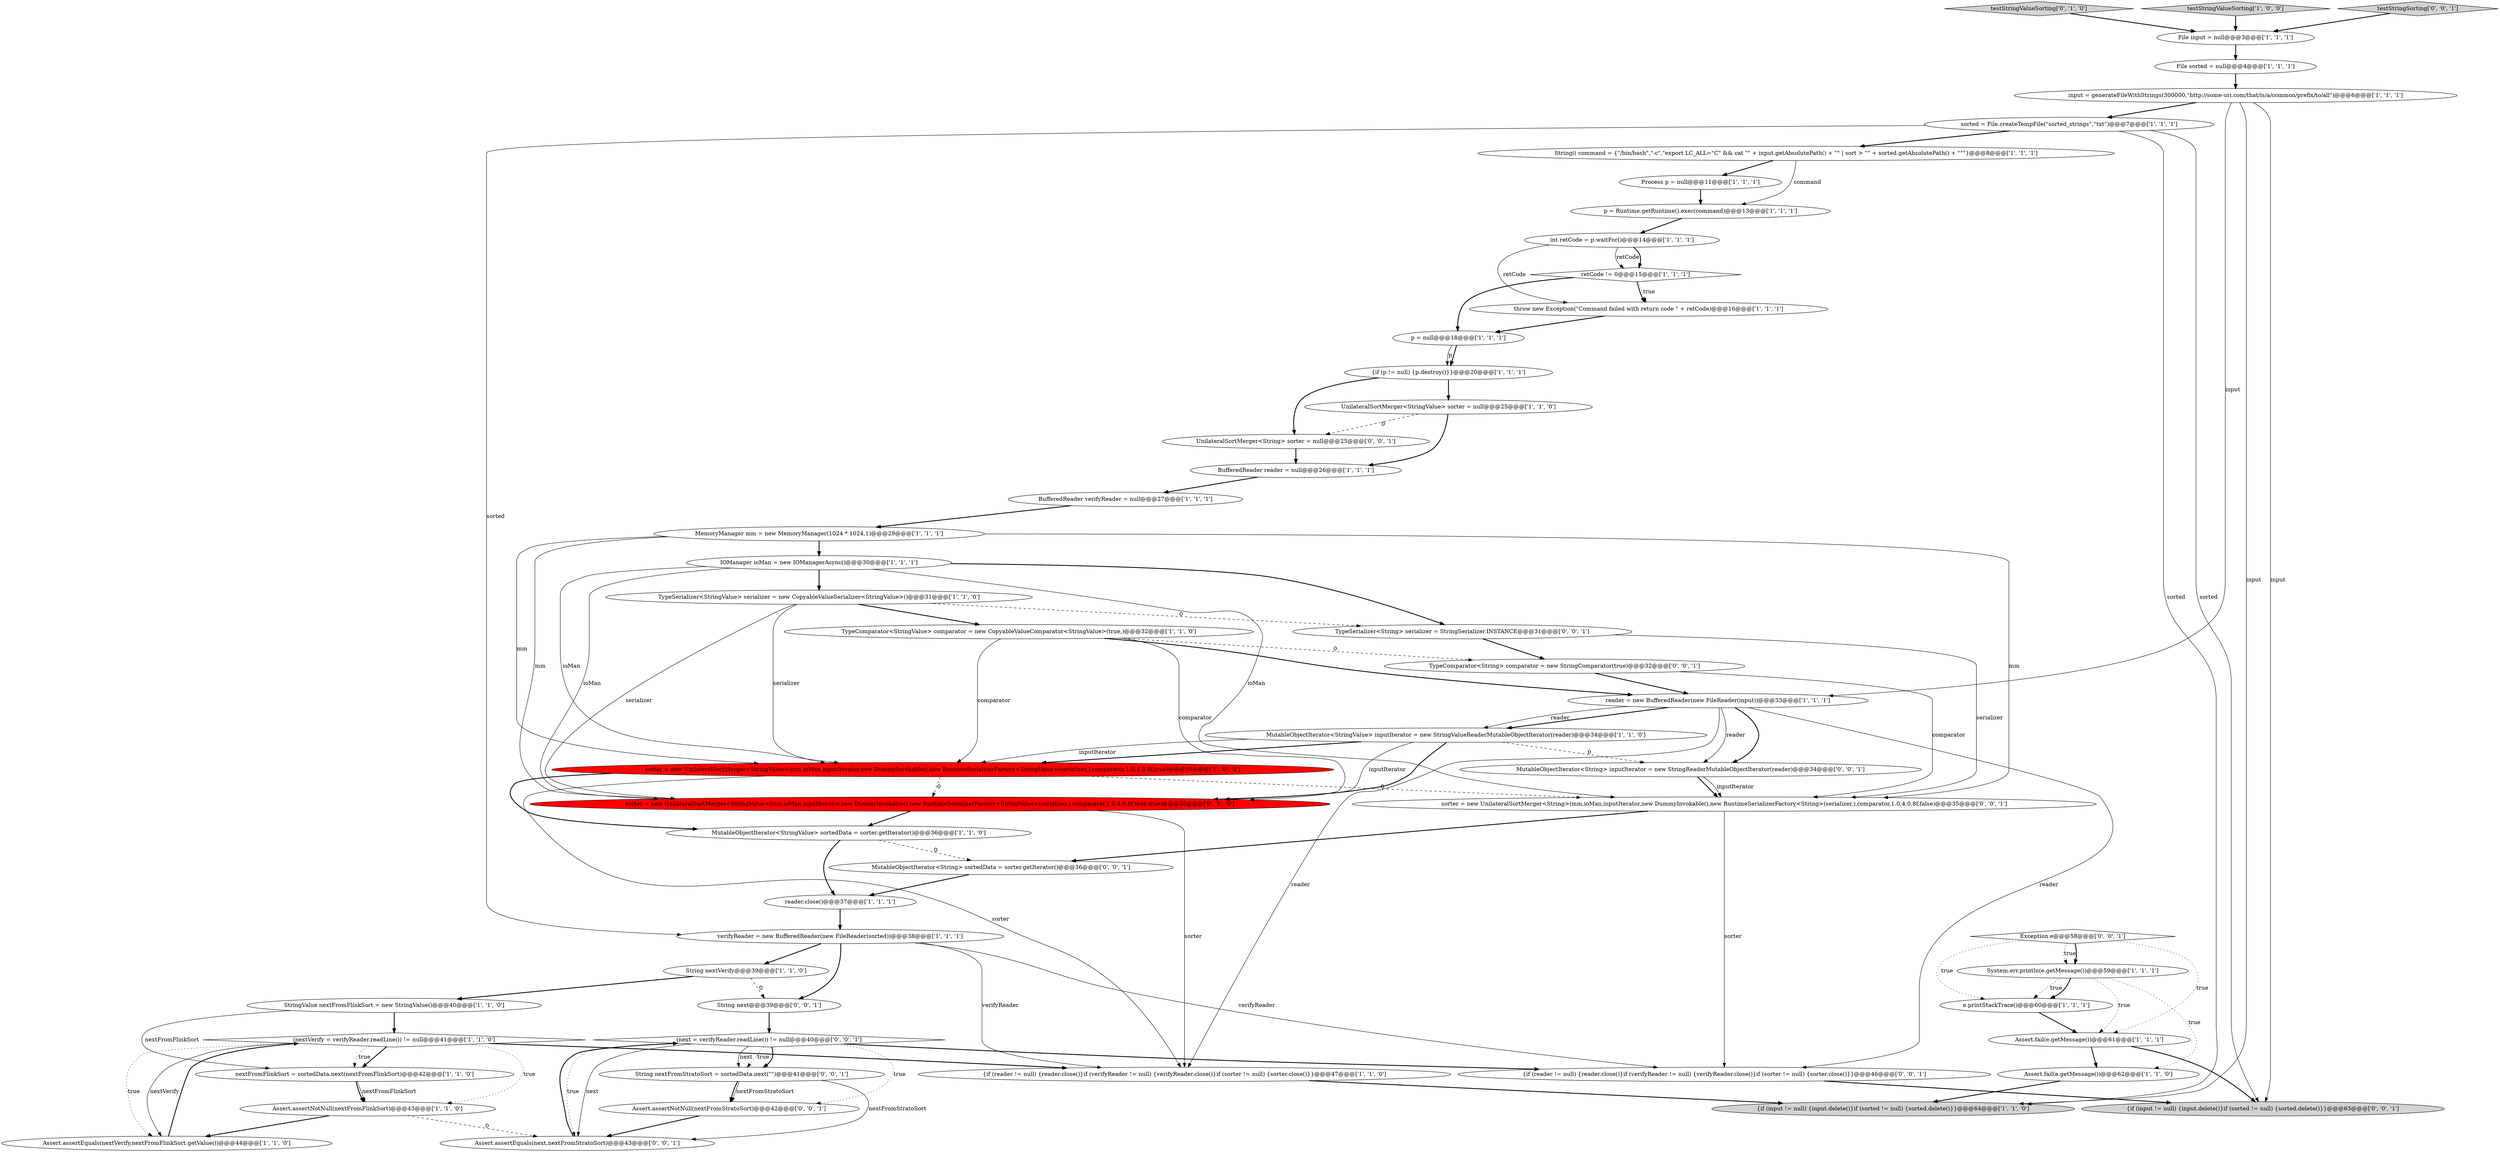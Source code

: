 digraph {
39 [style = filled, label = "testStringValueSorting['0', '1', '0']", fillcolor = lightgray, shape = diamond image = "AAA0AAABBB2BBB"];
49 [style = filled, label = "(next = verifyReader.readLine()) != null@@@40@@@['0', '0', '1']", fillcolor = white, shape = diamond image = "AAA0AAABBB3BBB"];
41 [style = filled, label = "MutableObjectIterator<String> sortedData = sorter.getIterator()@@@36@@@['0', '0', '1']", fillcolor = white, shape = ellipse image = "AAA0AAABBB3BBB"];
0 [style = filled, label = "TypeSerializer<StringValue> serializer = new CopyableValueSerializer<StringValue>()@@@31@@@['1', '1', '0']", fillcolor = white, shape = ellipse image = "AAA0AAABBB1BBB"];
29 [style = filled, label = "BufferedReader reader = null@@@26@@@['1', '1', '1']", fillcolor = white, shape = ellipse image = "AAA0AAABBB1BBB"];
24 [style = filled, label = "throw new Exception(\"Command failed with return code \" + retCode)@@@16@@@['1', '1', '1']", fillcolor = white, shape = ellipse image = "AAA0AAABBB1BBB"];
26 [style = filled, label = "verifyReader = new BufferedReader(new FileReader(sorted))@@@38@@@['1', '1', '1']", fillcolor = white, shape = ellipse image = "AAA0AAABBB1BBB"];
2 [style = filled, label = "int retCode = p.waitFor()@@@14@@@['1', '1', '1']", fillcolor = white, shape = ellipse image = "AAA0AAABBB1BBB"];
10 [style = filled, label = "MutableObjectIterator<StringValue> inputIterator = new StringValueReaderMutableObjectIterator(reader)@@@34@@@['1', '1', '0']", fillcolor = white, shape = ellipse image = "AAA0AAABBB1BBB"];
17 [style = filled, label = "String(( command = {\"/bin/bash\",\"-c\",\"export LC_ALL=\"C\" && cat \"\" + input.getAbsolutePath() + \"\" | sort > \"\" + sorted.getAbsolutePath() + \"\"\"}@@@8@@@['1', '1', '1']", fillcolor = white, shape = ellipse image = "AAA0AAABBB1BBB"];
15 [style = filled, label = "String nextVerify@@@39@@@['1', '1', '0']", fillcolor = white, shape = ellipse image = "AAA0AAABBB1BBB"];
30 [style = filled, label = "Assert.fail(e.getMessage())@@@62@@@['1', '1', '0']", fillcolor = white, shape = ellipse image = "AAA0AAABBB1BBB"];
46 [style = filled, label = "Assert.assertEquals(next,nextFromStratoSort)@@@43@@@['0', '0', '1']", fillcolor = white, shape = ellipse image = "AAA0AAABBB3BBB"];
5 [style = filled, label = "MutableObjectIterator<StringValue> sortedData = sorter.getIterator()@@@36@@@['1', '1', '0']", fillcolor = white, shape = ellipse image = "AAA0AAABBB1BBB"];
31 [style = filled, label = "TypeComparator<StringValue> comparator = new CopyableValueComparator<StringValue>(true,)@@@32@@@['1', '1', '0']", fillcolor = white, shape = ellipse image = "AAA0AAABBB1BBB"];
44 [style = filled, label = "TypeSerializer<String> serializer = StringSerializer.INSTANCE@@@31@@@['0', '0', '1']", fillcolor = white, shape = ellipse image = "AAA0AAABBB3BBB"];
47 [style = filled, label = "Exception e@@@58@@@['0', '0', '1']", fillcolor = white, shape = diamond image = "AAA0AAABBB3BBB"];
12 [style = filled, label = "retCode != 0@@@15@@@['1', '1', '1']", fillcolor = white, shape = diamond image = "AAA0AAABBB1BBB"];
36 [style = filled, label = "(nextVerify = verifyReader.readLine()) != null@@@41@@@['1', '1', '0']", fillcolor = white, shape = diamond image = "AAA0AAABBB1BBB"];
42 [style = filled, label = "String next@@@39@@@['0', '0', '1']", fillcolor = white, shape = ellipse image = "AAA0AAABBB3BBB"];
20 [style = filled, label = "p = Runtime.getRuntime().exec(command)@@@13@@@['1', '1', '1']", fillcolor = white, shape = ellipse image = "AAA0AAABBB1BBB"];
1 [style = filled, label = "File input = null@@@3@@@['1', '1', '1']", fillcolor = white, shape = ellipse image = "AAA0AAABBB1BBB"];
14 [style = filled, label = "p = null@@@18@@@['1', '1', '1']", fillcolor = white, shape = ellipse image = "AAA0AAABBB1BBB"];
11 [style = filled, label = "Assert.fail(e.getMessage())@@@61@@@['1', '1', '1']", fillcolor = white, shape = ellipse image = "AAA0AAABBB1BBB"];
50 [style = filled, label = "Assert.assertNotNull(nextFromStratoSort)@@@42@@@['0', '0', '1']", fillcolor = white, shape = ellipse image = "AAA0AAABBB3BBB"];
48 [style = filled, label = "sorter = new UnilateralSortMerger<String>(mm,ioMan,inputIterator,new DummyInvokable(),new RuntimeSerializerFactory<String>(serializer,),comparator,1.0,4,0.8f,false)@@@35@@@['0', '0', '1']", fillcolor = white, shape = ellipse image = "AAA0AAABBB3BBB"];
6 [style = filled, label = "sorted = File.createTempFile(\"sorted_strings\",\"txt\")@@@7@@@['1', '1', '1']", fillcolor = white, shape = ellipse image = "AAA0AAABBB1BBB"];
21 [style = filled, label = "StringValue nextFromFlinkSort = new StringValue()@@@40@@@['1', '1', '0']", fillcolor = white, shape = ellipse image = "AAA0AAABBB1BBB"];
33 [style = filled, label = "testStringValueSorting['1', '0', '0']", fillcolor = lightgray, shape = diamond image = "AAA0AAABBB1BBB"];
32 [style = filled, label = "Assert.assertNotNull(nextFromFlinkSort)@@@43@@@['1', '1', '0']", fillcolor = white, shape = ellipse image = "AAA0AAABBB1BBB"];
7 [style = filled, label = "{if (reader != null) {reader.close()}if (verifyReader != null) {verifyReader.close()}if (sorter != null) {sorter.close()}}@@@47@@@['1', '1', '0']", fillcolor = white, shape = ellipse image = "AAA0AAABBB1BBB"];
16 [style = filled, label = "{if (input != null) {input.delete()}if (sorted != null) {sorted.delete()}}@@@64@@@['1', '1', '0']", fillcolor = lightgray, shape = ellipse image = "AAA0AAABBB1BBB"];
23 [style = filled, label = "e.printStackTrace()@@@60@@@['1', '1', '1']", fillcolor = white, shape = ellipse image = "AAA0AAABBB1BBB"];
34 [style = filled, label = "MemoryManager mm = new MemoryManager(1024 * 1024,1)@@@29@@@['1', '1', '1']", fillcolor = white, shape = ellipse image = "AAA0AAABBB1BBB"];
8 [style = filled, label = "File sorted = null@@@4@@@['1', '1', '1']", fillcolor = white, shape = ellipse image = "AAA0AAABBB1BBB"];
27 [style = filled, label = "reader.close()@@@37@@@['1', '1', '1']", fillcolor = white, shape = ellipse image = "AAA0AAABBB1BBB"];
22 [style = filled, label = "{if (p != null) {p.destroy()}}@@@20@@@['1', '1', '1']", fillcolor = white, shape = ellipse image = "AAA0AAABBB1BBB"];
43 [style = filled, label = "testStringSorting['0', '0', '1']", fillcolor = lightgray, shape = diamond image = "AAA0AAABBB3BBB"];
19 [style = filled, label = "System.err.println(e.getMessage())@@@59@@@['1', '1', '1']", fillcolor = white, shape = ellipse image = "AAA0AAABBB1BBB"];
9 [style = filled, label = "UnilateralSortMerger<StringValue> sorter = null@@@25@@@['1', '1', '0']", fillcolor = white, shape = ellipse image = "AAA0AAABBB1BBB"];
52 [style = filled, label = "{if (reader != null) {reader.close()}if (verifyReader != null) {verifyReader.close()}if (sorter != null) {sorter.close()}}@@@46@@@['0', '0', '1']", fillcolor = white, shape = ellipse image = "AAA0AAABBB3BBB"];
35 [style = filled, label = "reader = new BufferedReader(new FileReader(input))@@@33@@@['1', '1', '1']", fillcolor = white, shape = ellipse image = "AAA0AAABBB1BBB"];
18 [style = filled, label = "nextFromFlinkSort = sortedData.next(nextFromFlinkSort)@@@42@@@['1', '1', '0']", fillcolor = white, shape = ellipse image = "AAA0AAABBB1BBB"];
38 [style = filled, label = "sorter = new UnilateralSortMerger<StringValue>(mm,ioMan,inputIterator,new DummyInvokable(),new RuntimeSerializerFactory<StringValue>(serializer,),comparator,1.0,4,0.8f,true,true)@@@35@@@['0', '1', '0']", fillcolor = red, shape = ellipse image = "AAA1AAABBB2BBB"];
13 [style = filled, label = "Assert.assertEquals(nextVerify,nextFromFlinkSort.getValue())@@@44@@@['1', '1', '0']", fillcolor = white, shape = ellipse image = "AAA0AAABBB1BBB"];
40 [style = filled, label = "UnilateralSortMerger<String> sorter = null@@@25@@@['0', '0', '1']", fillcolor = white, shape = ellipse image = "AAA0AAABBB3BBB"];
51 [style = filled, label = "TypeComparator<String> comparator = new StringComparator(true)@@@32@@@['0', '0', '1']", fillcolor = white, shape = ellipse image = "AAA0AAABBB3BBB"];
4 [style = filled, label = "input = generateFileWithStrings(300000,\"http://some-uri.com/that/is/a/common/prefix/to/all\")@@@6@@@['1', '1', '1']", fillcolor = white, shape = ellipse image = "AAA0AAABBB1BBB"];
3 [style = filled, label = "IOManager ioMan = new IOManagerAsync()@@@30@@@['1', '1', '1']", fillcolor = white, shape = ellipse image = "AAA0AAABBB1BBB"];
37 [style = filled, label = "Process p = null@@@11@@@['1', '1', '1']", fillcolor = white, shape = ellipse image = "AAA0AAABBB1BBB"];
53 [style = filled, label = "{if (input != null) {input.delete()}if (sorted != null) {sorted.delete()}}@@@63@@@['0', '0', '1']", fillcolor = lightgray, shape = ellipse image = "AAA0AAABBB3BBB"];
54 [style = filled, label = "String nextFromStratoSort = sortedData.next(\"\")@@@41@@@['0', '0', '1']", fillcolor = white, shape = ellipse image = "AAA0AAABBB3BBB"];
28 [style = filled, label = "BufferedReader verifyReader = null@@@27@@@['1', '1', '1']", fillcolor = white, shape = ellipse image = "AAA0AAABBB1BBB"];
25 [style = filled, label = "sorter = new UnilateralSortMerger<StringValue>(mm,ioMan,inputIterator,new DummyInvokable(),new RuntimeSerializerFactory<StringValue>(serializer,),comparator,1.0,4,0.8f,true)@@@35@@@['1', '0', '0']", fillcolor = red, shape = ellipse image = "AAA1AAABBB1BBB"];
45 [style = filled, label = "MutableObjectIterator<String> inputIterator = new StringReaderMutableObjectIterator(reader)@@@34@@@['0', '0', '1']", fillcolor = white, shape = ellipse image = "AAA0AAABBB3BBB"];
17->20 [style = solid, label="command"];
6->16 [style = solid, label="sorted"];
54->46 [style = solid, label="nextFromStratoSort"];
0->25 [style = solid, label="serializer"];
15->21 [style = bold, label=""];
0->44 [style = dashed, label="0"];
10->25 [style = solid, label="inputIterator"];
25->48 [style = dashed, label="0"];
51->48 [style = solid, label="comparator"];
21->18 [style = solid, label="nextFromFlinkSort"];
3->25 [style = solid, label="ioMan"];
38->7 [style = solid, label="sorter"];
45->48 [style = bold, label=""];
44->51 [style = bold, label=""];
3->38 [style = solid, label="ioMan"];
21->36 [style = bold, label=""];
31->35 [style = bold, label=""];
2->12 [style = solid, label="retCode"];
19->11 [style = dotted, label="true"];
13->36 [style = bold, label=""];
43->1 [style = bold, label=""];
36->18 [style = bold, label=""];
26->15 [style = bold, label=""];
7->16 [style = bold, label=""];
2->24 [style = solid, label="retCode"];
18->32 [style = bold, label=""];
35->7 [style = solid, label="reader"];
35->45 [style = bold, label=""];
35->10 [style = bold, label=""];
8->4 [style = bold, label=""];
31->38 [style = solid, label="comparator"];
9->29 [style = bold, label=""];
36->13 [style = dotted, label="true"];
5->41 [style = dashed, label="0"];
10->38 [style = solid, label="inputIterator"];
26->42 [style = bold, label=""];
48->41 [style = bold, label=""];
49->54 [style = dotted, label="true"];
31->51 [style = dashed, label="0"];
22->9 [style = bold, label=""];
14->22 [style = bold, label=""];
17->37 [style = bold, label=""];
51->35 [style = bold, label=""];
4->53 [style = solid, label="input"];
3->0 [style = bold, label=""];
0->38 [style = solid, label="serializer"];
10->25 [style = bold, label=""];
12->14 [style = bold, label=""];
34->38 [style = solid, label="mm"];
34->48 [style = solid, label="mm"];
4->16 [style = solid, label="input"];
31->25 [style = solid, label="comparator"];
18->32 [style = solid, label="nextFromFlinkSort"];
49->54 [style = bold, label=""];
11->30 [style = bold, label=""];
49->46 [style = dotted, label="true"];
10->45 [style = dashed, label="0"];
44->48 [style = solid, label="serializer"];
0->31 [style = bold, label=""];
40->29 [style = bold, label=""];
32->46 [style = dashed, label="0"];
27->26 [style = bold, label=""];
6->17 [style = bold, label=""];
38->5 [style = bold, label=""];
1->8 [style = bold, label=""];
41->27 [style = bold, label=""];
36->13 [style = solid, label="nextVerify"];
47->19 [style = dotted, label="true"];
47->11 [style = dotted, label="true"];
45->48 [style = solid, label="inputIterator"];
49->50 [style = dotted, label="true"];
36->32 [style = dotted, label="true"];
35->10 [style = solid, label="reader"];
47->23 [style = dotted, label="true"];
12->24 [style = bold, label=""];
35->52 [style = solid, label="reader"];
19->30 [style = dotted, label="true"];
3->44 [style = bold, label=""];
4->35 [style = solid, label="input"];
25->38 [style = dashed, label="0"];
49->54 [style = solid, label="next"];
12->24 [style = dotted, label="true"];
26->52 [style = solid, label="verifyReader"];
39->1 [style = bold, label=""];
25->5 [style = bold, label=""];
36->18 [style = dotted, label="true"];
23->11 [style = bold, label=""];
10->38 [style = bold, label=""];
6->26 [style = solid, label="sorted"];
22->40 [style = bold, label=""];
49->46 [style = solid, label="next"];
26->7 [style = solid, label="verifyReader"];
52->53 [style = bold, label=""];
25->7 [style = solid, label="sorter"];
28->34 [style = bold, label=""];
4->6 [style = bold, label=""];
50->46 [style = bold, label=""];
46->49 [style = bold, label=""];
37->20 [style = bold, label=""];
19->23 [style = dotted, label="true"];
33->1 [style = bold, label=""];
14->22 [style = solid, label="p"];
2->12 [style = bold, label=""];
24->14 [style = bold, label=""];
15->42 [style = dashed, label="0"];
20->2 [style = bold, label=""];
29->28 [style = bold, label=""];
54->50 [style = bold, label=""];
11->53 [style = bold, label=""];
6->53 [style = solid, label="sorted"];
3->48 [style = solid, label="ioMan"];
48->52 [style = solid, label="sorter"];
9->40 [style = dashed, label="0"];
49->52 [style = bold, label=""];
34->3 [style = bold, label=""];
36->7 [style = bold, label=""];
19->23 [style = bold, label=""];
47->19 [style = bold, label=""];
42->49 [style = bold, label=""];
34->25 [style = solid, label="mm"];
35->45 [style = solid, label="reader"];
5->27 [style = bold, label=""];
32->13 [style = bold, label=""];
30->16 [style = bold, label=""];
54->50 [style = solid, label="nextFromStratoSort"];
}
